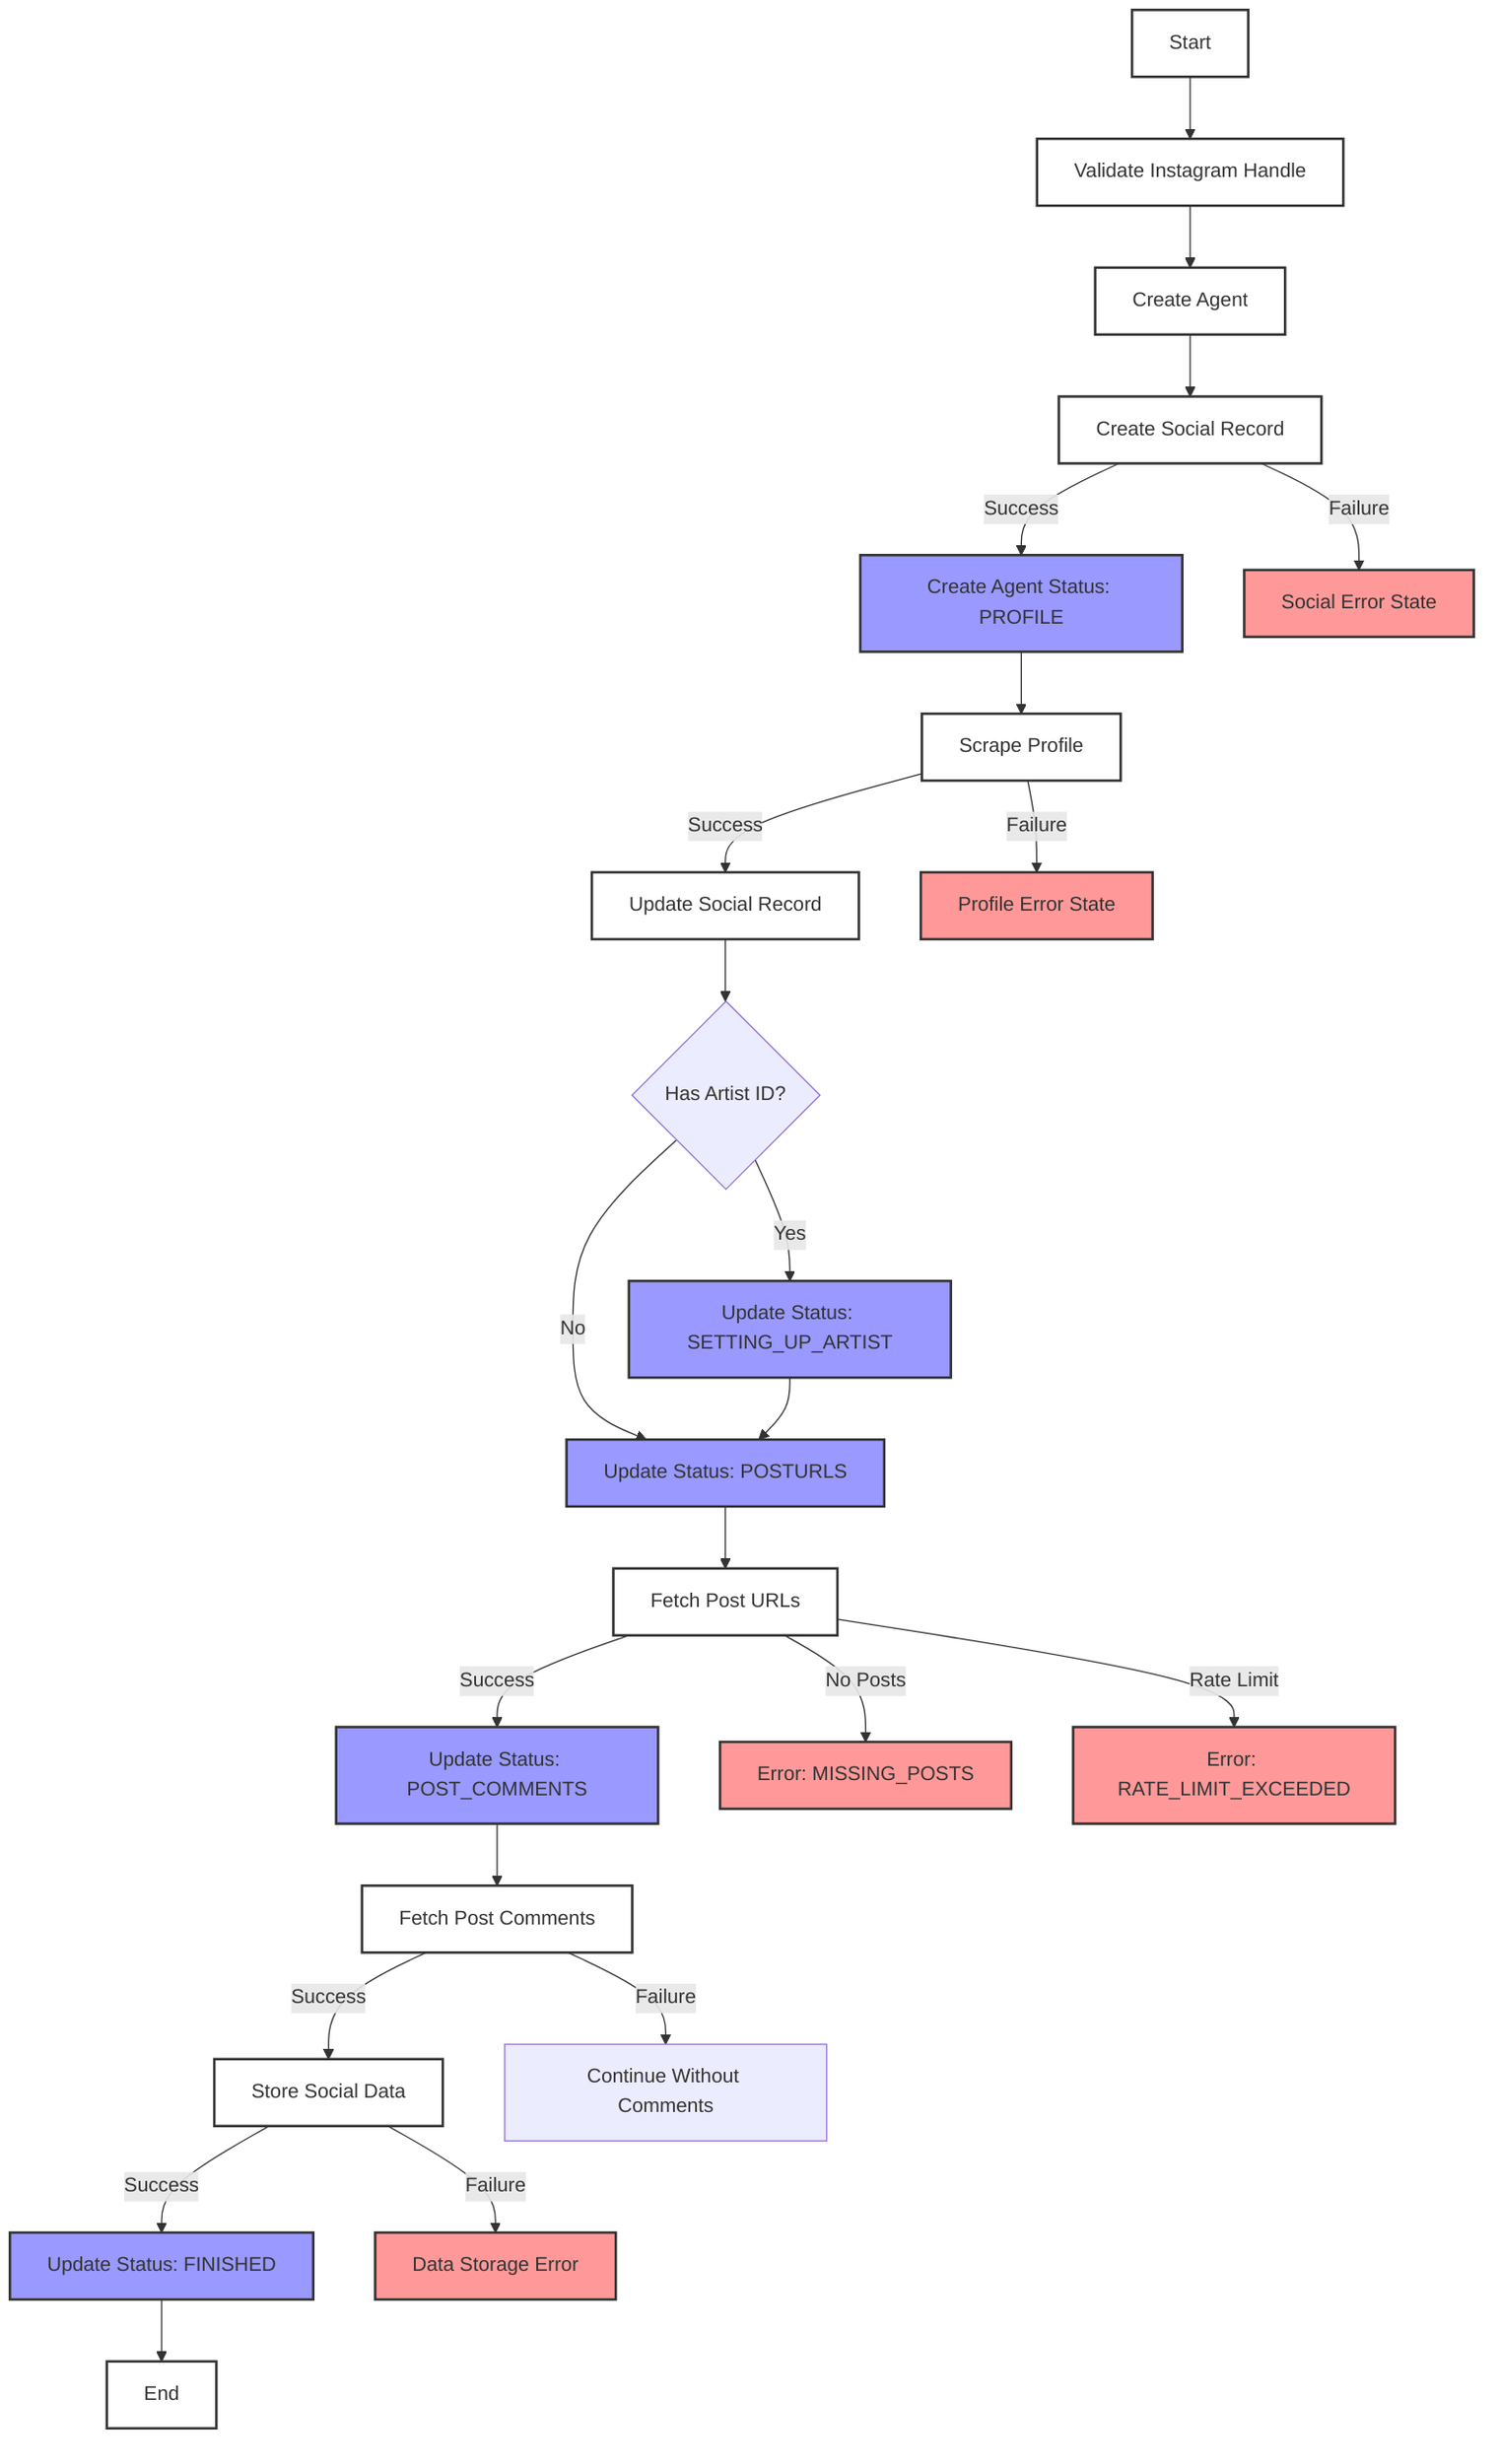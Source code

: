 graph TD
    Start[Start] --> ValidateHandle[Validate Instagram Handle]
    ValidateHandle --> CreateAgent[Create Agent]
    CreateAgent --> CreateSocial[Create Social Record]
    
    CreateSocial -->|Success| CreateStatus[Create Agent Status: PROFILE]
    CreateSocial -->|Failure| SocialError[Social Error State]
    
    CreateStatus --> ScrapeProfile[Scrape Profile]
    ScrapeProfile -->|Success| UpdateSocial[Update Social Record]
    ScrapeProfile -->|Failure| ProfileError[Profile Error State]
    
    UpdateSocial --> CheckArtist{Has Artist ID?}
    CheckArtist -->|Yes| ArtistSetup[Update Status: SETTING_UP_ARTIST]
    CheckArtist -->|No| ScrapePosts[Update Status: POSTURLS]
    ArtistSetup --> ScrapePosts
    
    ScrapePosts --> FetchPosts[Fetch Post URLs]
    FetchPosts -->|Success| ScrapeComments[Update Status: POST_COMMENTS]
    FetchPosts -->|No Posts| MissingPosts[Error: MISSING_POSTS]
    FetchPosts -->|Rate Limit| RateLimit[Error: RATE_LIMIT_EXCEEDED]
    
    ScrapeComments --> FetchComments[Fetch Post Comments]
    FetchComments -->|Success| StoreSocialData[Store Social Data]
    FetchComments -->|Failure| ContinueWithoutComments[Continue Without Comments]
    
    StoreSocialData -->|Success| UpdateStatus[Update Status: FINISHED]
    StoreSocialData -->|Failure| DataError[Data Storage Error]
    
    UpdateStatus --> End[End]
    
    classDef success fill:#9f9,stroke:#333,stroke-width:2px;
    classDef error fill:#f99,stroke:#333,stroke-width:2px;
    classDef process fill:#fff,stroke:#333,stroke-width:2px;
    classDef status fill:#99f,stroke:#333,stroke-width:2px;
    
    class Start,End process;
    class ProfileError,SocialError,MissingPosts,RateLimit,DataError error;
    class CreateStatus,ArtistSetup,ScrapePosts,ScrapeComments,UpdateStatus status;
    class ValidateHandle,CreateAgent,CreateSocial,ScrapeProfile,UpdateSocial,FetchPosts,FetchComments,StoreSocialData process;
